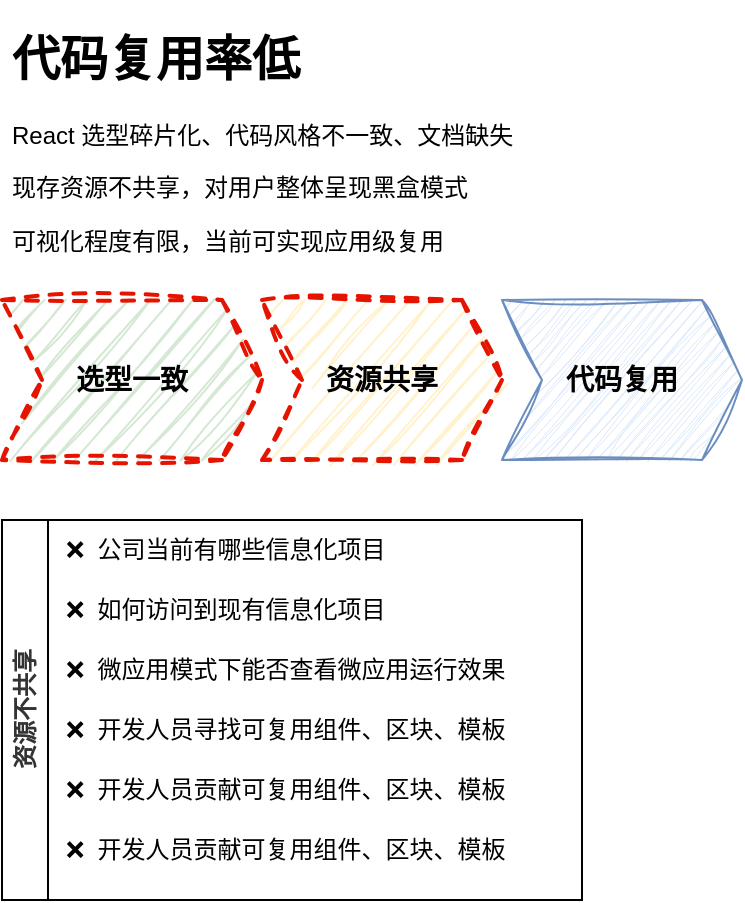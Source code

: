 <mxfile version="23.1.5" type="github">
  <diagram name="第 1 页" id="CUIfbz3CLsCVGXmxVW59">
    <mxGraphModel dx="1434" dy="758" grid="1" gridSize="10" guides="1" tooltips="1" connect="1" arrows="1" fold="1" page="1" pageScale="1" pageWidth="827" pageHeight="1169" math="0" shadow="0">
      <root>
        <mxCell id="0" />
        <mxCell id="1" parent="0" />
        <mxCell id="Z0QwcIs4Sw965_IRnIzo-2" value="&lt;h1&gt;代码复用率低&lt;/h1&gt;&lt;p&gt;React 选型碎片化、代码风格不一致、文档缺失&lt;/p&gt;&lt;p&gt;现存资源不共享，对用户整体呈现黑盒模式&lt;/p&gt;&lt;p&gt;可视化程度有限，当前可实现应用级复用&lt;/p&gt;" style="text;html=1;spacing=5;spacingTop=-20;whiteSpace=wrap;overflow=hidden;rounded=0;sketch=1;curveFitting=1;jiggle=2;shadow=0;" vertex="1" parent="1">
          <mxGeometry x="70" y="40" width="260" height="130" as="geometry" />
        </mxCell>
        <mxCell id="Z0QwcIs4Sw965_IRnIzo-3" value="选型一致" style="shape=step;perimeter=stepPerimeter;whiteSpace=wrap;html=1;fixedSize=1;fillColor=#d5e8d4;strokeColor=#E51400;fontStyle=1;fontSize=14;rounded=0;sketch=1;curveFitting=1;jiggle=2;shadow=0;dashed=1;strokeWidth=2;" vertex="1" parent="1">
          <mxGeometry x="70" y="180" width="130" height="80" as="geometry" />
        </mxCell>
        <mxCell id="Z0QwcIs4Sw965_IRnIzo-4" value="资源共享" style="shape=step;perimeter=stepPerimeter;whiteSpace=wrap;html=1;fixedSize=1;fillColor=#fff2cc;strokeColor=#E51400;fontStyle=1;fontSize=14;rounded=0;sketch=1;curveFitting=1;jiggle=2;shadow=0;dashed=1;strokeWidth=2;" vertex="1" parent="1">
          <mxGeometry x="200" y="180" width="120" height="80" as="geometry" />
        </mxCell>
        <mxCell id="Z0QwcIs4Sw965_IRnIzo-5" value="代码复用" style="shape=step;perimeter=stepPerimeter;whiteSpace=wrap;html=1;fixedSize=1;fillColor=#dae8fc;strokeColor=#6c8ebf;fontStyle=1;fontSize=14;rounded=0;sketch=1;curveFitting=1;jiggle=2;shadow=0;" vertex="1" parent="1">
          <mxGeometry x="320" y="180" width="120" height="80" as="geometry" />
        </mxCell>
        <mxCell id="Z0QwcIs4Sw965_IRnIzo-6" value="&lt;font color=&quot;#333333&quot;&gt;资源不共享&lt;/font&gt;" style="swimlane;horizontal=0;whiteSpace=wrap;html=1;" vertex="1" parent="1">
          <mxGeometry x="70" y="290" width="290" height="190" as="geometry" />
        </mxCell>
        <mxCell id="Z0QwcIs4Sw965_IRnIzo-7" value="❌&amp;nbsp; 公司当前有哪些信息化项目" style="text;html=1;align=left;verticalAlign=middle;resizable=0;points=[];autosize=1;strokeColor=none;fillColor=none;" vertex="1" parent="Z0QwcIs4Sw965_IRnIzo-6">
          <mxGeometry x="30" width="190" height="30" as="geometry" />
        </mxCell>
        <mxCell id="Z0QwcIs4Sw965_IRnIzo-9" value="❌&amp;nbsp; 如何访问到现有信息化项目" style="text;html=1;align=left;verticalAlign=middle;resizable=0;points=[];autosize=1;strokeColor=none;fillColor=none;" vertex="1" parent="Z0QwcIs4Sw965_IRnIzo-6">
          <mxGeometry x="30" y="30" width="190" height="30" as="geometry" />
        </mxCell>
        <mxCell id="Z0QwcIs4Sw965_IRnIzo-10" value="❌&amp;nbsp; 微应用模式下能否查看微应用运行效果" style="text;html=1;align=left;verticalAlign=middle;resizable=0;points=[];autosize=1;strokeColor=none;fillColor=none;" vertex="1" parent="Z0QwcIs4Sw965_IRnIzo-6">
          <mxGeometry x="30" y="60" width="250" height="30" as="geometry" />
        </mxCell>
        <mxCell id="Z0QwcIs4Sw965_IRnIzo-11" value="❌&amp;nbsp; 开发人员寻找可复用组件、区块、模板" style="text;html=1;align=left;verticalAlign=middle;resizable=0;points=[];autosize=1;strokeColor=none;fillColor=none;" vertex="1" parent="Z0QwcIs4Sw965_IRnIzo-6">
          <mxGeometry x="30" y="90" width="250" height="30" as="geometry" />
        </mxCell>
        <mxCell id="Z0QwcIs4Sw965_IRnIzo-12" value="❌&amp;nbsp; 开发人员贡献可复用组件、区块、模板" style="text;html=1;align=left;verticalAlign=middle;resizable=0;points=[];autosize=1;strokeColor=none;fillColor=none;" vertex="1" parent="Z0QwcIs4Sw965_IRnIzo-6">
          <mxGeometry x="30" y="120" width="250" height="30" as="geometry" />
        </mxCell>
        <mxCell id="Z0QwcIs4Sw965_IRnIzo-14" value="❌&amp;nbsp; 开发人员贡献可复用组件、区块、模板" style="text;html=1;align=left;verticalAlign=middle;resizable=0;points=[];autosize=1;strokeColor=none;fillColor=none;" vertex="1" parent="Z0QwcIs4Sw965_IRnIzo-6">
          <mxGeometry x="30" y="150" width="250" height="30" as="geometry" />
        </mxCell>
      </root>
    </mxGraphModel>
  </diagram>
</mxfile>
